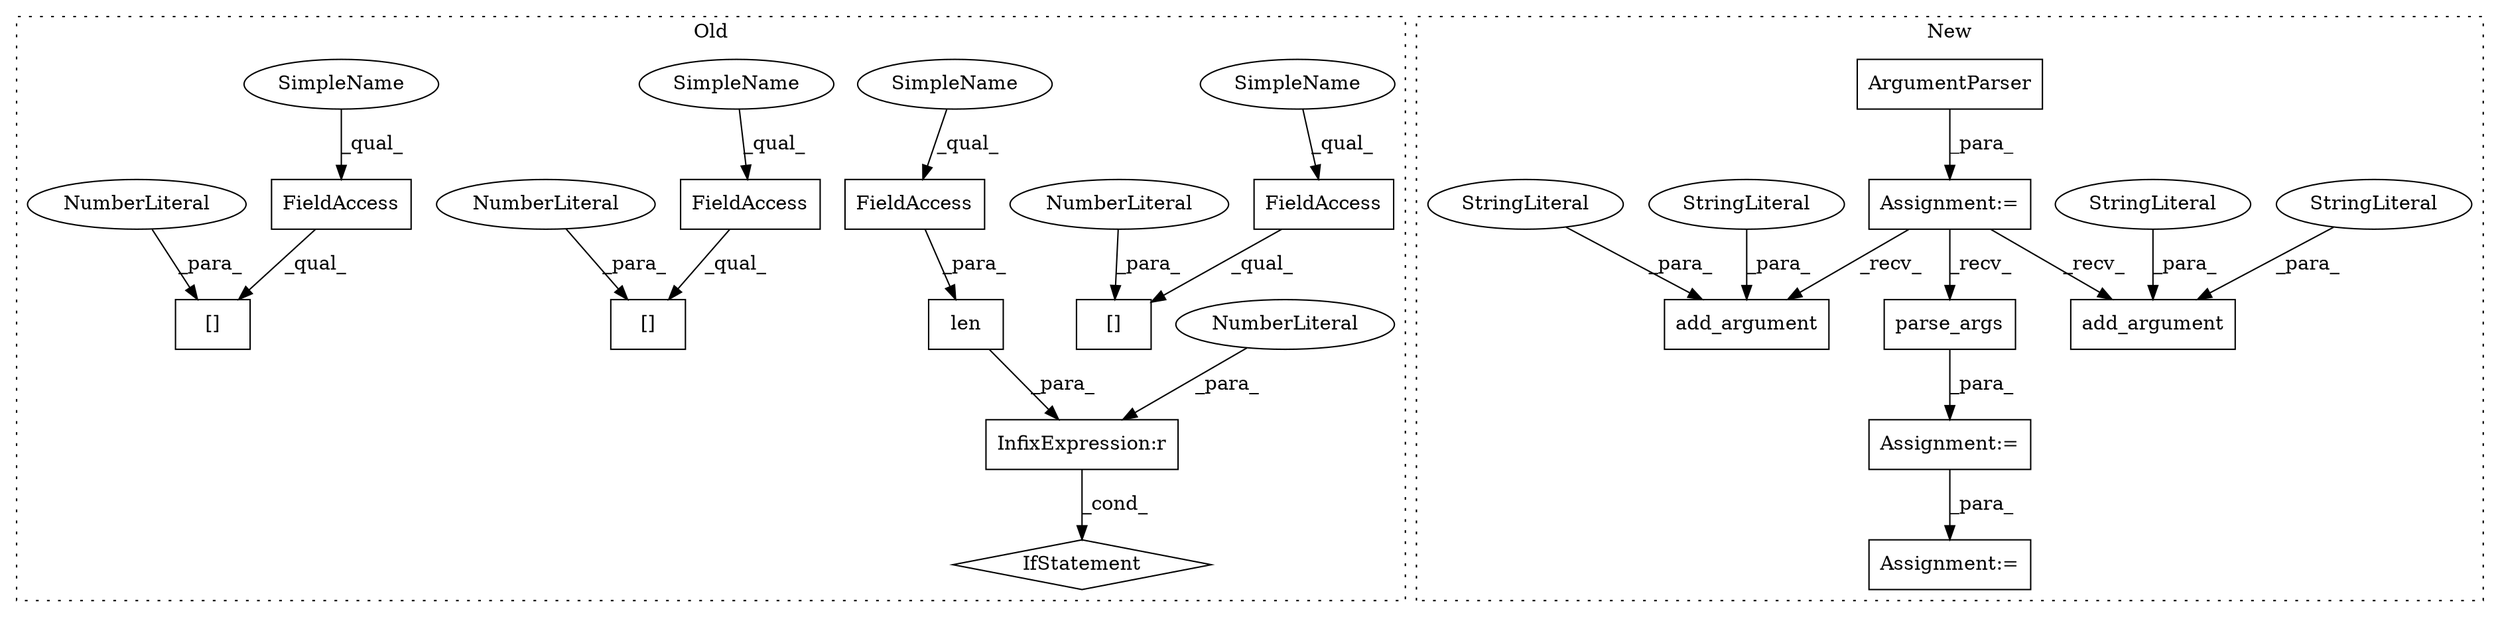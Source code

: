digraph G {
subgraph cluster0 {
1 [label="[]" a="2" s="1917,1927" l="9,1" shape="box"];
3 [label="FieldAccess" a="22" s="1917" l="8" shape="box"];
6 [label="NumberLiteral" a="34" s="1926" l="1" shape="ellipse"];
14 [label="FieldAccess" a="22" s="1827" l="8" shape="box"];
15 [label="len" a="32" s="1823,1835" l="4,1" shape="box"];
16 [label="InfixExpression:r" a="27" s="1836" l="4" shape="box"];
17 [label="NumberLiteral" a="34" s="1840" l="1" shape="ellipse"];
18 [label="FieldAccess" a="22" s="1961" l="8" shape="box"];
19 [label="FieldAccess" a="22" s="1993" l="8" shape="box"];
20 [label="IfStatement" a="25" s="1819,1841" l="4,2" shape="diamond"];
21 [label="[]" a="2" s="1961,1971" l="9,1" shape="box"];
22 [label="NumberLiteral" a="34" s="1970" l="1" shape="ellipse"];
23 [label="[]" a="2" s="1993,2003" l="9,1" shape="box"];
24 [label="NumberLiteral" a="34" s="2002" l="1" shape="ellipse"];
26 [label="SimpleName" a="42" s="1827" l="3" shape="ellipse"];
27 [label="SimpleName" a="42" s="1993" l="3" shape="ellipse"];
28 [label="SimpleName" a="42" s="1917" l="3" shape="ellipse"];
29 [label="SimpleName" a="42" s="1961" l="3" shape="ellipse"];
label = "Old";
style="dotted";
}
subgraph cluster1 {
2 [label="parse_args" a="32" s="2021" l="12" shape="box"];
4 [label="Assignment:=" a="7" s="1625" l="1" shape="box"];
5 [label="ArgumentParser" a="32" s="1635,1738" l="15,1" shape="box"];
7 [label="Assignment:=" a="7" s="2013" l="1" shape="box"];
8 [label="add_argument" a="32" s="1920,2000" l="13,1" shape="box"];
9 [label="StringLiteral" a="45" s="1975" l="25" shape="ellipse"];
10 [label="add_argument" a="32" s="1844,1904" l="13,1" shape="box"];
11 [label="StringLiteral" a="45" s="1893" l="11" shape="ellipse"];
12 [label="StringLiteral" a="45" s="1933" l="8" shape="ellipse"];
13 [label="StringLiteral" a="45" s="1857" l="6" shape="ellipse"];
25 [label="Assignment:=" a="7" s="2068" l="2" shape="box"];
label = "New";
style="dotted";
}
2 -> 7 [label="_para_"];
3 -> 1 [label="_qual_"];
4 -> 2 [label="_recv_"];
4 -> 10 [label="_recv_"];
4 -> 8 [label="_recv_"];
5 -> 4 [label="_para_"];
6 -> 1 [label="_para_"];
7 -> 25 [label="_para_"];
9 -> 8 [label="_para_"];
11 -> 10 [label="_para_"];
12 -> 8 [label="_para_"];
13 -> 10 [label="_para_"];
14 -> 15 [label="_para_"];
15 -> 16 [label="_para_"];
16 -> 20 [label="_cond_"];
17 -> 16 [label="_para_"];
18 -> 21 [label="_qual_"];
19 -> 23 [label="_qual_"];
22 -> 21 [label="_para_"];
24 -> 23 [label="_para_"];
26 -> 14 [label="_qual_"];
27 -> 19 [label="_qual_"];
28 -> 3 [label="_qual_"];
29 -> 18 [label="_qual_"];
}